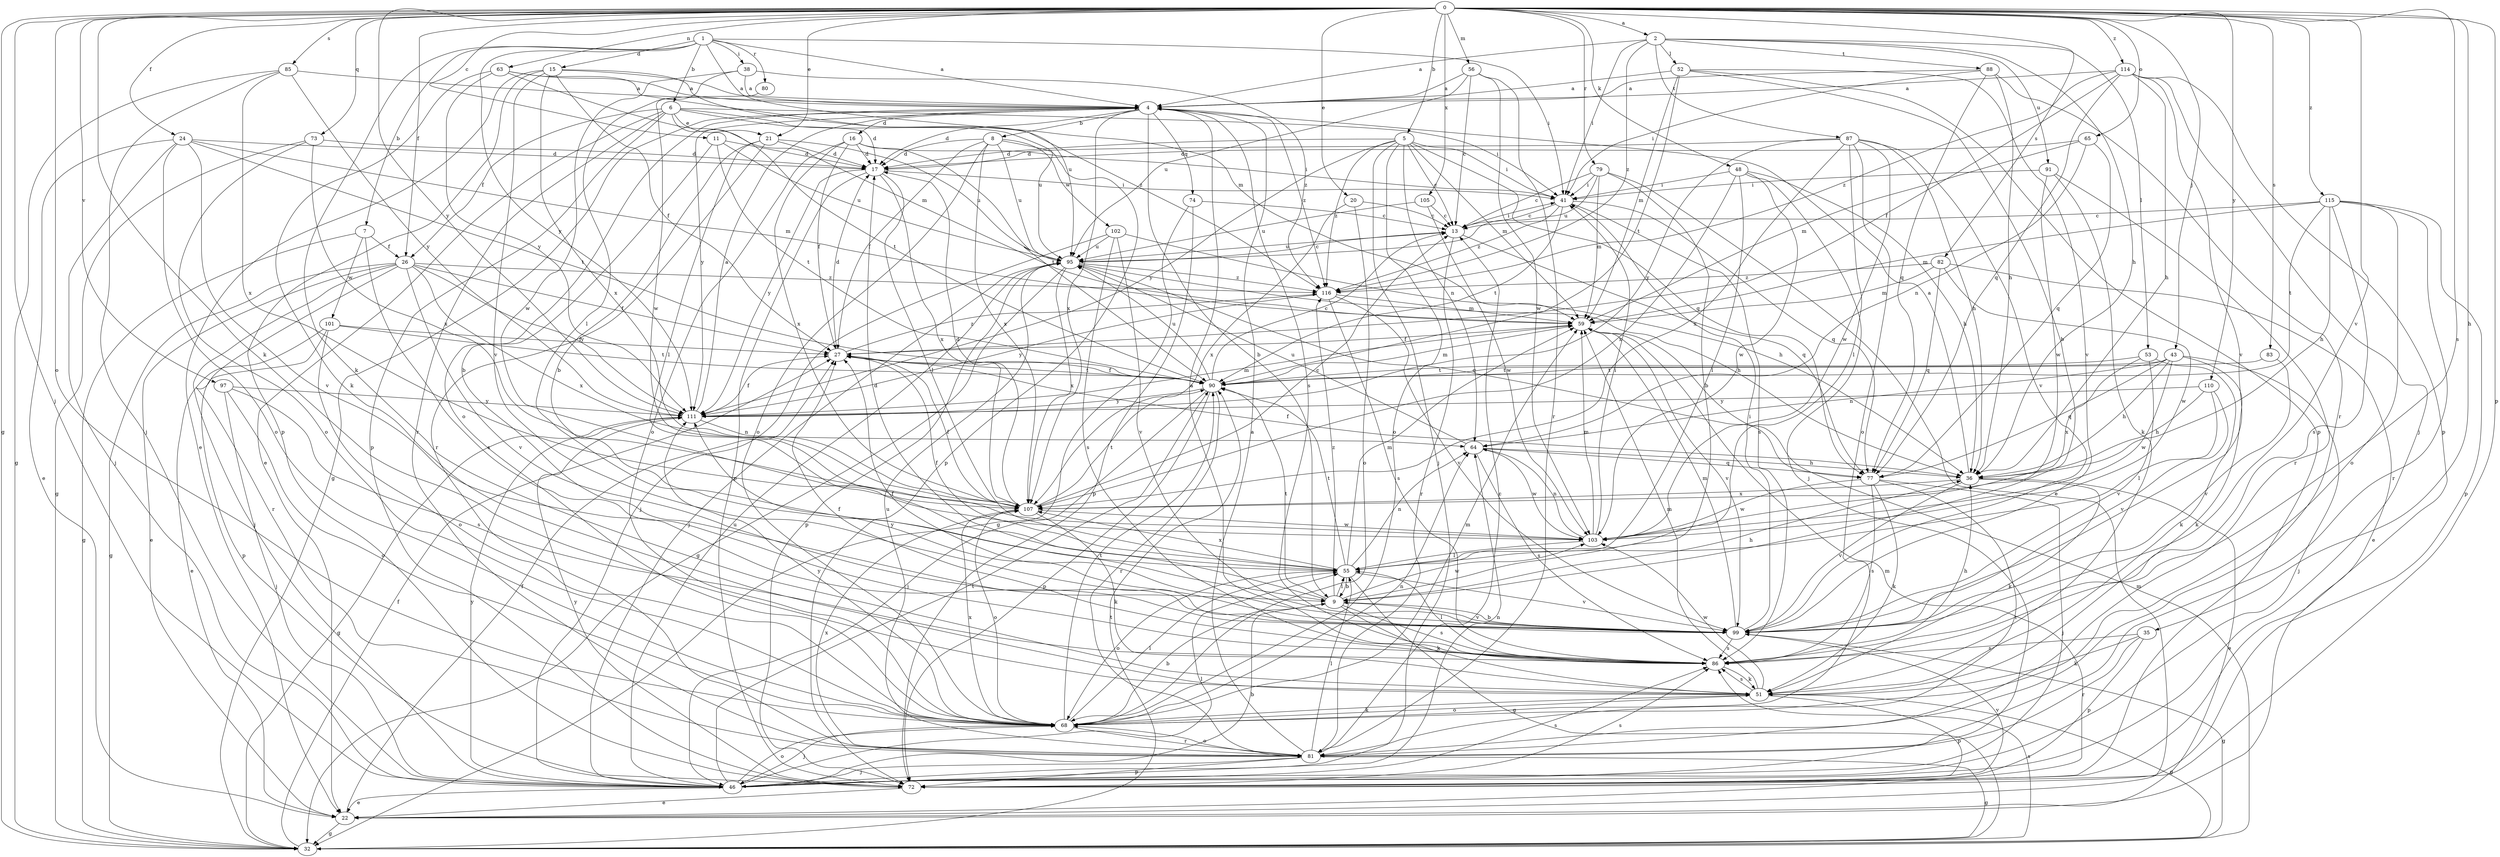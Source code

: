 strict digraph  {
0;
1;
2;
4;
5;
6;
7;
8;
9;
11;
13;
15;
16;
17;
20;
21;
22;
24;
26;
27;
32;
35;
36;
38;
41;
43;
46;
48;
51;
52;
53;
55;
56;
59;
63;
64;
65;
68;
72;
73;
74;
77;
79;
80;
81;
82;
83;
85;
86;
87;
88;
90;
91;
95;
97;
99;
101;
102;
103;
105;
107;
110;
111;
114;
115;
116;
0 -> 2  [label=a];
0 -> 5  [label=b];
0 -> 11  [label=c];
0 -> 20  [label=e];
0 -> 21  [label=e];
0 -> 24  [label=f];
0 -> 26  [label=f];
0 -> 32  [label=g];
0 -> 35  [label=h];
0 -> 43  [label=j];
0 -> 46  [label=j];
0 -> 48  [label=k];
0 -> 51  [label=k];
0 -> 56  [label=m];
0 -> 63  [label=n];
0 -> 65  [label=o];
0 -> 68  [label=o];
0 -> 72  [label=p];
0 -> 73  [label=q];
0 -> 79  [label=r];
0 -> 82  [label=s];
0 -> 83  [label=s];
0 -> 85  [label=s];
0 -> 86  [label=s];
0 -> 97  [label=v];
0 -> 99  [label=v];
0 -> 105  [label=x];
0 -> 110  [label=y];
0 -> 111  [label=y];
0 -> 114  [label=z];
0 -> 115  [label=z];
1 -> 4  [label=a];
1 -> 6  [label=b];
1 -> 7  [label=b];
1 -> 15  [label=d];
1 -> 38  [label=i];
1 -> 41  [label=i];
1 -> 51  [label=k];
1 -> 59  [label=m];
1 -> 80  [label=r];
1 -> 111  [label=y];
2 -> 4  [label=a];
2 -> 36  [label=h];
2 -> 41  [label=i];
2 -> 52  [label=l];
2 -> 53  [label=l];
2 -> 87  [label=t];
2 -> 88  [label=t];
2 -> 91  [label=u];
2 -> 116  [label=z];
4 -> 8  [label=b];
4 -> 9  [label=b];
4 -> 16  [label=d];
4 -> 17  [label=d];
4 -> 32  [label=g];
4 -> 68  [label=o];
4 -> 74  [label=q];
4 -> 86  [label=s];
4 -> 107  [label=x];
4 -> 111  [label=y];
4 -> 116  [label=z];
5 -> 13  [label=c];
5 -> 17  [label=d];
5 -> 41  [label=i];
5 -> 46  [label=j];
5 -> 59  [label=m];
5 -> 64  [label=n];
5 -> 68  [label=o];
5 -> 77  [label=q];
5 -> 111  [label=y];
5 -> 116  [label=z];
6 -> 17  [label=d];
6 -> 21  [label=e];
6 -> 22  [label=e];
6 -> 26  [label=f];
6 -> 41  [label=i];
6 -> 72  [label=p];
6 -> 81  [label=r];
6 -> 90  [label=t];
6 -> 95  [label=u];
7 -> 26  [label=f];
7 -> 32  [label=g];
7 -> 86  [label=s];
7 -> 101  [label=w];
8 -> 17  [label=d];
8 -> 27  [label=f];
8 -> 68  [label=o];
8 -> 72  [label=p];
8 -> 95  [label=u];
8 -> 102  [label=w];
8 -> 107  [label=x];
9 -> 17  [label=d];
9 -> 36  [label=h];
9 -> 51  [label=k];
9 -> 55  [label=l];
9 -> 86  [label=s];
9 -> 90  [label=t];
9 -> 99  [label=v];
9 -> 103  [label=w];
9 -> 116  [label=z];
11 -> 9  [label=b];
11 -> 17  [label=d];
11 -> 90  [label=t];
11 -> 95  [label=u];
13 -> 41  [label=i];
13 -> 77  [label=q];
13 -> 81  [label=r];
13 -> 95  [label=u];
15 -> 4  [label=a];
15 -> 22  [label=e];
15 -> 27  [label=f];
15 -> 72  [label=p];
15 -> 95  [label=u];
15 -> 99  [label=v];
15 -> 107  [label=x];
16 -> 17  [label=d];
16 -> 27  [label=f];
16 -> 41  [label=i];
16 -> 68  [label=o];
16 -> 90  [label=t];
16 -> 107  [label=x];
17 -> 41  [label=i];
17 -> 55  [label=l];
17 -> 72  [label=p];
17 -> 107  [label=x];
17 -> 111  [label=y];
20 -> 13  [label=c];
20 -> 68  [label=o];
20 -> 107  [label=x];
21 -> 9  [label=b];
21 -> 17  [label=d];
21 -> 55  [label=l];
21 -> 81  [label=r];
21 -> 95  [label=u];
22 -> 27  [label=f];
22 -> 32  [label=g];
22 -> 59  [label=m];
24 -> 17  [label=d];
24 -> 22  [label=e];
24 -> 46  [label=j];
24 -> 59  [label=m];
24 -> 68  [label=o];
24 -> 90  [label=t];
24 -> 99  [label=v];
26 -> 22  [label=e];
26 -> 27  [label=f];
26 -> 32  [label=g];
26 -> 46  [label=j];
26 -> 81  [label=r];
26 -> 99  [label=v];
26 -> 107  [label=x];
26 -> 111  [label=y];
26 -> 116  [label=z];
27 -> 17  [label=d];
27 -> 90  [label=t];
27 -> 116  [label=z];
32 -> 27  [label=f];
32 -> 59  [label=m];
32 -> 86  [label=s];
32 -> 90  [label=t];
35 -> 51  [label=k];
35 -> 72  [label=p];
35 -> 81  [label=r];
35 -> 86  [label=s];
36 -> 4  [label=a];
36 -> 22  [label=e];
36 -> 27  [label=f];
36 -> 51  [label=k];
36 -> 99  [label=v];
36 -> 107  [label=x];
38 -> 4  [label=a];
38 -> 55  [label=l];
38 -> 103  [label=w];
38 -> 116  [label=z];
41 -> 13  [label=c];
41 -> 77  [label=q];
41 -> 86  [label=s];
41 -> 90  [label=t];
41 -> 116  [label=z];
43 -> 36  [label=h];
43 -> 46  [label=j];
43 -> 51  [label=k];
43 -> 64  [label=n];
43 -> 77  [label=q];
43 -> 90  [label=t];
43 -> 103  [label=w];
46 -> 9  [label=b];
46 -> 22  [label=e];
46 -> 55  [label=l];
46 -> 64  [label=n];
46 -> 68  [label=o];
46 -> 86  [label=s];
46 -> 90  [label=t];
46 -> 95  [label=u];
46 -> 111  [label=y];
48 -> 36  [label=h];
48 -> 41  [label=i];
48 -> 46  [label=j];
48 -> 55  [label=l];
48 -> 103  [label=w];
48 -> 107  [label=x];
51 -> 32  [label=g];
51 -> 59  [label=m];
51 -> 68  [label=o];
51 -> 72  [label=p];
51 -> 86  [label=s];
51 -> 103  [label=w];
52 -> 4  [label=a];
52 -> 9  [label=b];
52 -> 59  [label=m];
52 -> 72  [label=p];
52 -> 90  [label=t];
52 -> 99  [label=v];
53 -> 51  [label=k];
53 -> 90  [label=t];
53 -> 99  [label=v];
53 -> 107  [label=x];
55 -> 9  [label=b];
55 -> 27  [label=f];
55 -> 32  [label=g];
55 -> 59  [label=m];
55 -> 64  [label=n];
55 -> 68  [label=o];
55 -> 90  [label=t];
55 -> 99  [label=v];
55 -> 107  [label=x];
56 -> 4  [label=a];
56 -> 13  [label=c];
56 -> 81  [label=r];
56 -> 95  [label=u];
56 -> 103  [label=w];
59 -> 27  [label=f];
59 -> 99  [label=v];
63 -> 4  [label=a];
63 -> 51  [label=k];
63 -> 59  [label=m];
63 -> 111  [label=y];
63 -> 116  [label=z];
64 -> 36  [label=h];
64 -> 77  [label=q];
64 -> 86  [label=s];
64 -> 95  [label=u];
64 -> 103  [label=w];
65 -> 17  [label=d];
65 -> 59  [label=m];
65 -> 64  [label=n];
65 -> 77  [label=q];
68 -> 9  [label=b];
68 -> 46  [label=j];
68 -> 51  [label=k];
68 -> 55  [label=l];
68 -> 59  [label=m];
68 -> 64  [label=n];
68 -> 81  [label=r];
68 -> 90  [label=t];
68 -> 107  [label=x];
68 -> 111  [label=y];
72 -> 22  [label=e];
72 -> 86  [label=s];
72 -> 99  [label=v];
72 -> 111  [label=y];
73 -> 17  [label=d];
73 -> 32  [label=g];
73 -> 68  [label=o];
73 -> 107  [label=x];
74 -> 13  [label=c];
74 -> 32  [label=g];
74 -> 72  [label=p];
77 -> 46  [label=j];
77 -> 51  [label=k];
77 -> 81  [label=r];
77 -> 86  [label=s];
77 -> 103  [label=w];
79 -> 9  [label=b];
79 -> 13  [label=c];
79 -> 22  [label=e];
79 -> 41  [label=i];
79 -> 59  [label=m];
79 -> 95  [label=u];
80 -> 103  [label=w];
81 -> 4  [label=a];
81 -> 13  [label=c];
81 -> 32  [label=g];
81 -> 46  [label=j];
81 -> 55  [label=l];
81 -> 68  [label=o];
81 -> 72  [label=p];
81 -> 95  [label=u];
81 -> 107  [label=x];
82 -> 22  [label=e];
82 -> 59  [label=m];
82 -> 77  [label=q];
82 -> 103  [label=w];
82 -> 116  [label=z];
83 -> 90  [label=t];
83 -> 99  [label=v];
85 -> 4  [label=a];
85 -> 32  [label=g];
85 -> 46  [label=j];
85 -> 107  [label=x];
85 -> 111  [label=y];
86 -> 4  [label=a];
86 -> 27  [label=f];
86 -> 36  [label=h];
86 -> 51  [label=k];
86 -> 55  [label=l];
87 -> 17  [label=d];
87 -> 36  [label=h];
87 -> 55  [label=l];
87 -> 68  [label=o];
87 -> 99  [label=v];
87 -> 103  [label=w];
87 -> 107  [label=x];
87 -> 111  [label=y];
88 -> 4  [label=a];
88 -> 36  [label=h];
88 -> 41  [label=i];
88 -> 77  [label=q];
88 -> 81  [label=r];
90 -> 13  [label=c];
90 -> 27  [label=f];
90 -> 46  [label=j];
90 -> 59  [label=m];
90 -> 72  [label=p];
90 -> 81  [label=r];
90 -> 95  [label=u];
90 -> 111  [label=y];
91 -> 41  [label=i];
91 -> 51  [label=k];
91 -> 81  [label=r];
91 -> 103  [label=w];
95 -> 13  [label=c];
95 -> 32  [label=g];
95 -> 36  [label=h];
95 -> 46  [label=j];
95 -> 72  [label=p];
95 -> 77  [label=q];
95 -> 107  [label=x];
95 -> 116  [label=z];
97 -> 46  [label=j];
97 -> 68  [label=o];
97 -> 86  [label=s];
97 -> 111  [label=y];
99 -> 9  [label=b];
99 -> 27  [label=f];
99 -> 32  [label=g];
99 -> 41  [label=i];
99 -> 59  [label=m];
99 -> 86  [label=s];
99 -> 111  [label=y];
101 -> 22  [label=e];
101 -> 27  [label=f];
101 -> 68  [label=o];
101 -> 72  [label=p];
101 -> 90  [label=t];
102 -> 36  [label=h];
102 -> 46  [label=j];
102 -> 86  [label=s];
102 -> 95  [label=u];
102 -> 99  [label=v];
103 -> 41  [label=i];
103 -> 55  [label=l];
103 -> 59  [label=m];
103 -> 64  [label=n];
105 -> 13  [label=c];
105 -> 95  [label=u];
105 -> 103  [label=w];
107 -> 13  [label=c];
107 -> 17  [label=d];
107 -> 27  [label=f];
107 -> 51  [label=k];
107 -> 68  [label=o];
107 -> 90  [label=t];
107 -> 103  [label=w];
110 -> 36  [label=h];
110 -> 55  [label=l];
110 -> 99  [label=v];
110 -> 111  [label=y];
111 -> 4  [label=a];
111 -> 27  [label=f];
111 -> 32  [label=g];
111 -> 59  [label=m];
111 -> 64  [label=n];
114 -> 4  [label=a];
114 -> 27  [label=f];
114 -> 36  [label=h];
114 -> 46  [label=j];
114 -> 72  [label=p];
114 -> 77  [label=q];
114 -> 99  [label=v];
114 -> 116  [label=z];
115 -> 13  [label=c];
115 -> 36  [label=h];
115 -> 59  [label=m];
115 -> 68  [label=o];
115 -> 72  [label=p];
115 -> 81  [label=r];
115 -> 86  [label=s];
115 -> 90  [label=t];
116 -> 59  [label=m];
116 -> 86  [label=s];
116 -> 99  [label=v];
116 -> 111  [label=y];
}
